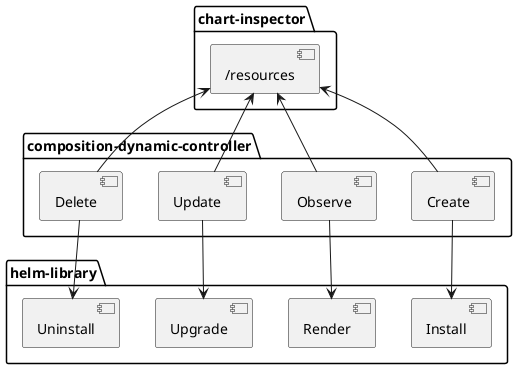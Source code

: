 @startuml composition-dynamic-controller
 
package composition-dynamic-controller {
  component "Create" as create
  component "Observe" as observe
  component "Update" as update
  component "Delete" as delete
}

package chart-inspector {
  component "/resources" as resources
}

package helm-library {
  component "Install" as install
  component "Render" as render
  component "Uninstall" as uninstall
  component "Upgrade" as upgrade
}

observe -u-> resources
create -u-> resources
update -u-> resources
delete -u-> resources

create -d-> install
update -d-> upgrade
observe -d-> render
delete -d-> uninstall



@enduml